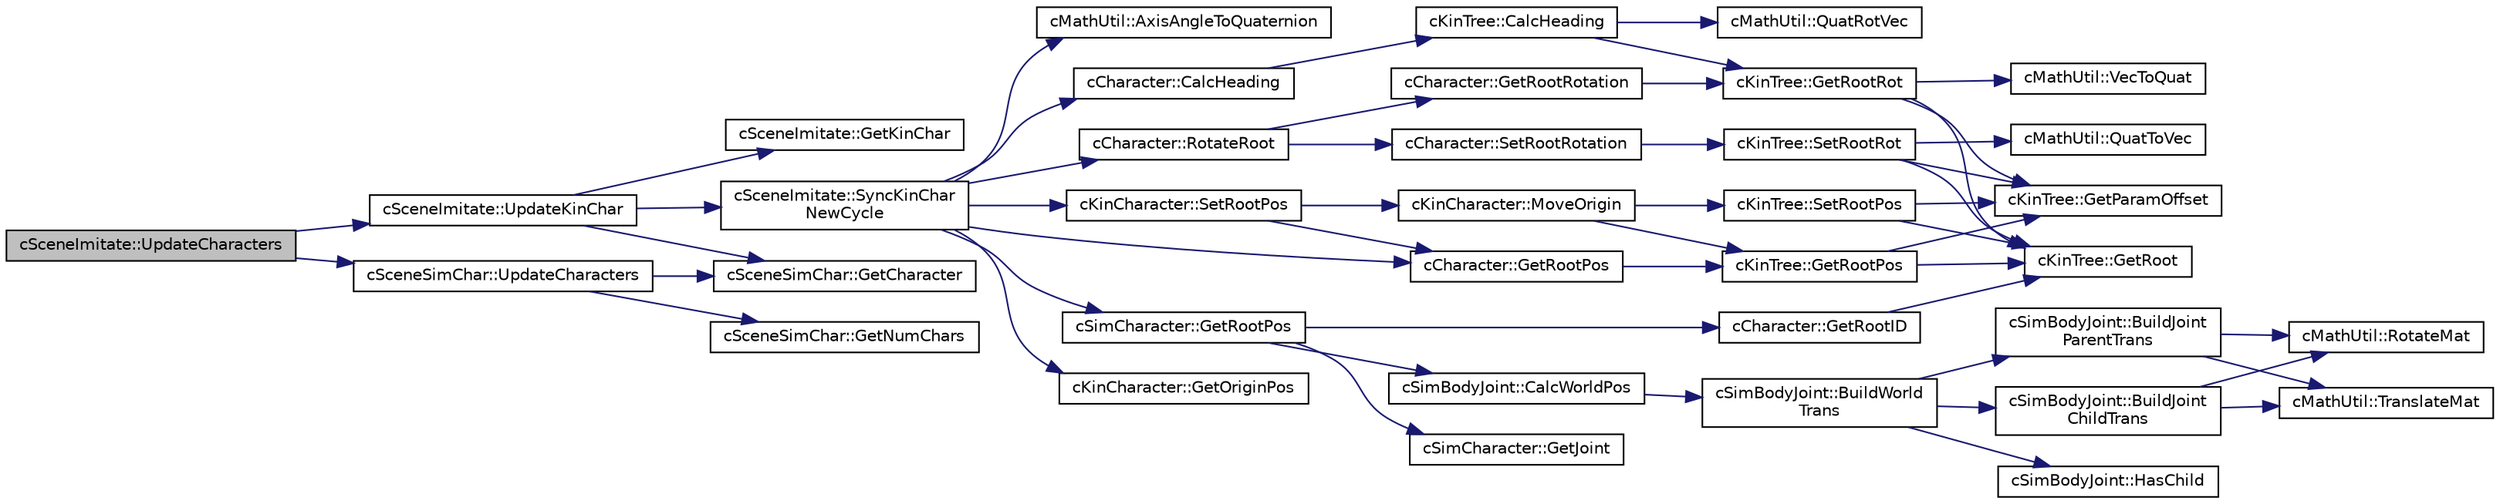 digraph "cSceneImitate::UpdateCharacters"
{
 // LATEX_PDF_SIZE
  edge [fontname="Helvetica",fontsize="10",labelfontname="Helvetica",labelfontsize="10"];
  node [fontname="Helvetica",fontsize="10",shape=record];
  rankdir="LR";
  Node1 [label="cSceneImitate::UpdateCharacters",height=0.2,width=0.4,color="black", fillcolor="grey75", style="filled", fontcolor="black",tooltip=" "];
  Node1 -> Node2 [color="midnightblue",fontsize="10",style="solid",fontname="Helvetica"];
  Node2 [label="cSceneSimChar::UpdateCharacters",height=0.2,width=0.4,color="black", fillcolor="white", style="filled",URL="$classc_scene_sim_char.html#a21e3be1a72b3f25e0bb4612c38890d3b",tooltip=" "];
  Node2 -> Node3 [color="midnightblue",fontsize="10",style="solid",fontname="Helvetica"];
  Node3 [label="cSceneSimChar::GetCharacter",height=0.2,width=0.4,color="black", fillcolor="white", style="filled",URL="$classc_scene_sim_char.html#a2136e0afb9518886b1ac13ecec3582c7",tooltip=" "];
  Node2 -> Node4 [color="midnightblue",fontsize="10",style="solid",fontname="Helvetica"];
  Node4 [label="cSceneSimChar::GetNumChars",height=0.2,width=0.4,color="black", fillcolor="white", style="filled",URL="$classc_scene_sim_char.html#a3eeb4526ae6be6a4577ca0da097e46b6",tooltip=" "];
  Node1 -> Node5 [color="midnightblue",fontsize="10",style="solid",fontname="Helvetica"];
  Node5 [label="cSceneImitate::UpdateKinChar",height=0.2,width=0.4,color="black", fillcolor="white", style="filled",URL="$classc_scene_imitate.html#a46e91c3e17e31b4ddfc0509e369f8a02",tooltip=" "];
  Node5 -> Node3 [color="midnightblue",fontsize="10",style="solid",fontname="Helvetica"];
  Node5 -> Node6 [color="midnightblue",fontsize="10",style="solid",fontname="Helvetica"];
  Node6 [label="cSceneImitate::GetKinChar",height=0.2,width=0.4,color="black", fillcolor="white", style="filled",URL="$classc_scene_imitate.html#a712921943778a0f7631ac723f42f3fc1",tooltip=" "];
  Node5 -> Node7 [color="midnightblue",fontsize="10",style="solid",fontname="Helvetica"];
  Node7 [label="cSceneImitate::SyncKinChar\lNewCycle",height=0.2,width=0.4,color="black", fillcolor="white", style="filled",URL="$classc_scene_imitate.html#a912ee6b57ba40551c4f0be71a636521c",tooltip=" "];
  Node7 -> Node8 [color="midnightblue",fontsize="10",style="solid",fontname="Helvetica"];
  Node8 [label="cMathUtil::AxisAngleToQuaternion",height=0.2,width=0.4,color="black", fillcolor="white", style="filled",URL="$classc_math_util.html#a2676ee59b4e895344c077468da3b6c8f",tooltip=" "];
  Node7 -> Node9 [color="midnightblue",fontsize="10",style="solid",fontname="Helvetica"];
  Node9 [label="cCharacter::CalcHeading",height=0.2,width=0.4,color="black", fillcolor="white", style="filled",URL="$classc_character.html#a7abae3c7755186e713adf7a1b9056b16",tooltip=" "];
  Node9 -> Node10 [color="midnightblue",fontsize="10",style="solid",fontname="Helvetica"];
  Node10 [label="cKinTree::CalcHeading",height=0.2,width=0.4,color="black", fillcolor="white", style="filled",URL="$classc_kin_tree.html#a47d9b90881cdf53908e96c4915ca6269",tooltip=" "];
  Node10 -> Node11 [color="midnightblue",fontsize="10",style="solid",fontname="Helvetica"];
  Node11 [label="cKinTree::GetRootRot",height=0.2,width=0.4,color="black", fillcolor="white", style="filled",URL="$classc_kin_tree.html#a2a021db5d70df4fc749693908b4673ae",tooltip=" "];
  Node11 -> Node12 [color="midnightblue",fontsize="10",style="solid",fontname="Helvetica"];
  Node12 [label="cKinTree::GetParamOffset",height=0.2,width=0.4,color="black", fillcolor="white", style="filled",URL="$classc_kin_tree.html#aba4aced4cc6c401006617e288e84e723",tooltip=" "];
  Node11 -> Node13 [color="midnightblue",fontsize="10",style="solid",fontname="Helvetica"];
  Node13 [label="cKinTree::GetRoot",height=0.2,width=0.4,color="black", fillcolor="white", style="filled",URL="$classc_kin_tree.html#a81b9799b03d32762ac820eb0886f369c",tooltip=" "];
  Node11 -> Node14 [color="midnightblue",fontsize="10",style="solid",fontname="Helvetica"];
  Node14 [label="cMathUtil::VecToQuat",height=0.2,width=0.4,color="black", fillcolor="white", style="filled",URL="$classc_math_util.html#a4b295f1a5fa0c95e87b942e62b2248bb",tooltip=" "];
  Node10 -> Node15 [color="midnightblue",fontsize="10",style="solid",fontname="Helvetica"];
  Node15 [label="cMathUtil::QuatRotVec",height=0.2,width=0.4,color="black", fillcolor="white", style="filled",URL="$classc_math_util.html#a3a0496ade762f12172414c797da44402",tooltip=" "];
  Node7 -> Node16 [color="midnightblue",fontsize="10",style="solid",fontname="Helvetica"];
  Node16 [label="cKinCharacter::GetOriginPos",height=0.2,width=0.4,color="black", fillcolor="white", style="filled",URL="$classc_kin_character.html#a189da529e52b31cacb01fc1f7f7ddc28",tooltip=" "];
  Node7 -> Node17 [color="midnightblue",fontsize="10",style="solid",fontname="Helvetica"];
  Node17 [label="cCharacter::GetRootPos",height=0.2,width=0.4,color="black", fillcolor="white", style="filled",URL="$classc_character.html#a5389062f46d62e0c51c2cec514825ef4",tooltip=" "];
  Node17 -> Node18 [color="midnightblue",fontsize="10",style="solid",fontname="Helvetica"];
  Node18 [label="cKinTree::GetRootPos",height=0.2,width=0.4,color="black", fillcolor="white", style="filled",URL="$classc_kin_tree.html#af64ed1799d144a87342b473fdc46ec73",tooltip=" "];
  Node18 -> Node12 [color="midnightblue",fontsize="10",style="solid",fontname="Helvetica"];
  Node18 -> Node13 [color="midnightblue",fontsize="10",style="solid",fontname="Helvetica"];
  Node7 -> Node19 [color="midnightblue",fontsize="10",style="solid",fontname="Helvetica"];
  Node19 [label="cSimCharacter::GetRootPos",height=0.2,width=0.4,color="black", fillcolor="white", style="filled",URL="$classc_sim_character.html#a546a3ce5d658ff704e9c3ca855a7e695",tooltip=" "];
  Node19 -> Node20 [color="midnightblue",fontsize="10",style="solid",fontname="Helvetica"];
  Node20 [label="cSimBodyJoint::CalcWorldPos",height=0.2,width=0.4,color="black", fillcolor="white", style="filled",URL="$classc_sim_body_joint.html#a24f75e09a36dd752f54298923b202da7",tooltip=" "];
  Node20 -> Node21 [color="midnightblue",fontsize="10",style="solid",fontname="Helvetica"];
  Node21 [label="cSimBodyJoint::BuildWorld\lTrans",height=0.2,width=0.4,color="black", fillcolor="white", style="filled",URL="$classc_sim_body_joint.html#a033253d748efec2cf6f261ea994a6a62",tooltip=" "];
  Node21 -> Node22 [color="midnightblue",fontsize="10",style="solid",fontname="Helvetica"];
  Node22 [label="cSimBodyJoint::BuildJoint\lChildTrans",height=0.2,width=0.4,color="black", fillcolor="white", style="filled",URL="$classc_sim_body_joint.html#a6f59339830fb1d763a78736818c23ac3",tooltip=" "];
  Node22 -> Node23 [color="midnightblue",fontsize="10",style="solid",fontname="Helvetica"];
  Node23 [label="cMathUtil::RotateMat",height=0.2,width=0.4,color="black", fillcolor="white", style="filled",URL="$classc_math_util.html#a551bc548582ac0db39df5a58feca1f0a",tooltip=" "];
  Node22 -> Node24 [color="midnightblue",fontsize="10",style="solid",fontname="Helvetica"];
  Node24 [label="cMathUtil::TranslateMat",height=0.2,width=0.4,color="black", fillcolor="white", style="filled",URL="$classc_math_util.html#a5550ed48f8beaccbf6827db839ccf542",tooltip=" "];
  Node21 -> Node25 [color="midnightblue",fontsize="10",style="solid",fontname="Helvetica"];
  Node25 [label="cSimBodyJoint::BuildJoint\lParentTrans",height=0.2,width=0.4,color="black", fillcolor="white", style="filled",URL="$classc_sim_body_joint.html#a996f4f4502700fa03bdc896abdee1fe4",tooltip=" "];
  Node25 -> Node23 [color="midnightblue",fontsize="10",style="solid",fontname="Helvetica"];
  Node25 -> Node24 [color="midnightblue",fontsize="10",style="solid",fontname="Helvetica"];
  Node21 -> Node26 [color="midnightblue",fontsize="10",style="solid",fontname="Helvetica"];
  Node26 [label="cSimBodyJoint::HasChild",height=0.2,width=0.4,color="black", fillcolor="white", style="filled",URL="$classc_sim_body_joint.html#a564687afb4acbb768a334263b37720d8",tooltip=" "];
  Node19 -> Node27 [color="midnightblue",fontsize="10",style="solid",fontname="Helvetica"];
  Node27 [label="cSimCharacter::GetJoint",height=0.2,width=0.4,color="black", fillcolor="white", style="filled",URL="$classc_sim_character.html#aa0a30cfb05967fad8b59dd9adfa6f23a",tooltip=" "];
  Node19 -> Node28 [color="midnightblue",fontsize="10",style="solid",fontname="Helvetica"];
  Node28 [label="cCharacter::GetRootID",height=0.2,width=0.4,color="black", fillcolor="white", style="filled",URL="$classc_character.html#a07649022cce07611b977b355f14d489f",tooltip=" "];
  Node28 -> Node13 [color="midnightblue",fontsize="10",style="solid",fontname="Helvetica"];
  Node7 -> Node29 [color="midnightblue",fontsize="10",style="solid",fontname="Helvetica"];
  Node29 [label="cCharacter::RotateRoot",height=0.2,width=0.4,color="black", fillcolor="white", style="filled",URL="$classc_character.html#aba7537f31df06594bb4d5649b5aa8345",tooltip=" "];
  Node29 -> Node30 [color="midnightblue",fontsize="10",style="solid",fontname="Helvetica"];
  Node30 [label="cCharacter::GetRootRotation",height=0.2,width=0.4,color="black", fillcolor="white", style="filled",URL="$classc_character.html#a72c522b920eab7dbd9f92869faa61ba2",tooltip=" "];
  Node30 -> Node11 [color="midnightblue",fontsize="10",style="solid",fontname="Helvetica"];
  Node29 -> Node31 [color="midnightblue",fontsize="10",style="solid",fontname="Helvetica"];
  Node31 [label="cCharacter::SetRootRotation",height=0.2,width=0.4,color="black", fillcolor="white", style="filled",URL="$classc_character.html#a4f8cc5fd5dc745546393dfe6c7647c63",tooltip=" "];
  Node31 -> Node32 [color="midnightblue",fontsize="10",style="solid",fontname="Helvetica"];
  Node32 [label="cKinTree::SetRootRot",height=0.2,width=0.4,color="black", fillcolor="white", style="filled",URL="$classc_kin_tree.html#a0635457bb31f60e04015b6135bb116d2",tooltip=" "];
  Node32 -> Node12 [color="midnightblue",fontsize="10",style="solid",fontname="Helvetica"];
  Node32 -> Node13 [color="midnightblue",fontsize="10",style="solid",fontname="Helvetica"];
  Node32 -> Node33 [color="midnightblue",fontsize="10",style="solid",fontname="Helvetica"];
  Node33 [label="cMathUtil::QuatToVec",height=0.2,width=0.4,color="black", fillcolor="white", style="filled",URL="$classc_math_util.html#a703bd693dac0d20b433690577d9a8dcc",tooltip=" "];
  Node7 -> Node34 [color="midnightblue",fontsize="10",style="solid",fontname="Helvetica"];
  Node34 [label="cKinCharacter::SetRootPos",height=0.2,width=0.4,color="black", fillcolor="white", style="filled",URL="$classc_kin_character.html#a394981fa7f4b9a6447faa5946eb68ba8",tooltip=" "];
  Node34 -> Node17 [color="midnightblue",fontsize="10",style="solid",fontname="Helvetica"];
  Node34 -> Node35 [color="midnightblue",fontsize="10",style="solid",fontname="Helvetica"];
  Node35 [label="cKinCharacter::MoveOrigin",height=0.2,width=0.4,color="black", fillcolor="white", style="filled",URL="$classc_kin_character.html#af914cf8bee0205b4975de2f48749d78d",tooltip=" "];
  Node35 -> Node18 [color="midnightblue",fontsize="10",style="solid",fontname="Helvetica"];
  Node35 -> Node36 [color="midnightblue",fontsize="10",style="solid",fontname="Helvetica"];
  Node36 [label="cKinTree::SetRootPos",height=0.2,width=0.4,color="black", fillcolor="white", style="filled",URL="$classc_kin_tree.html#a70cfb4919e00b3e5707425a461fc7f51",tooltip=" "];
  Node36 -> Node12 [color="midnightblue",fontsize="10",style="solid",fontname="Helvetica"];
  Node36 -> Node13 [color="midnightblue",fontsize="10",style="solid",fontname="Helvetica"];
}
